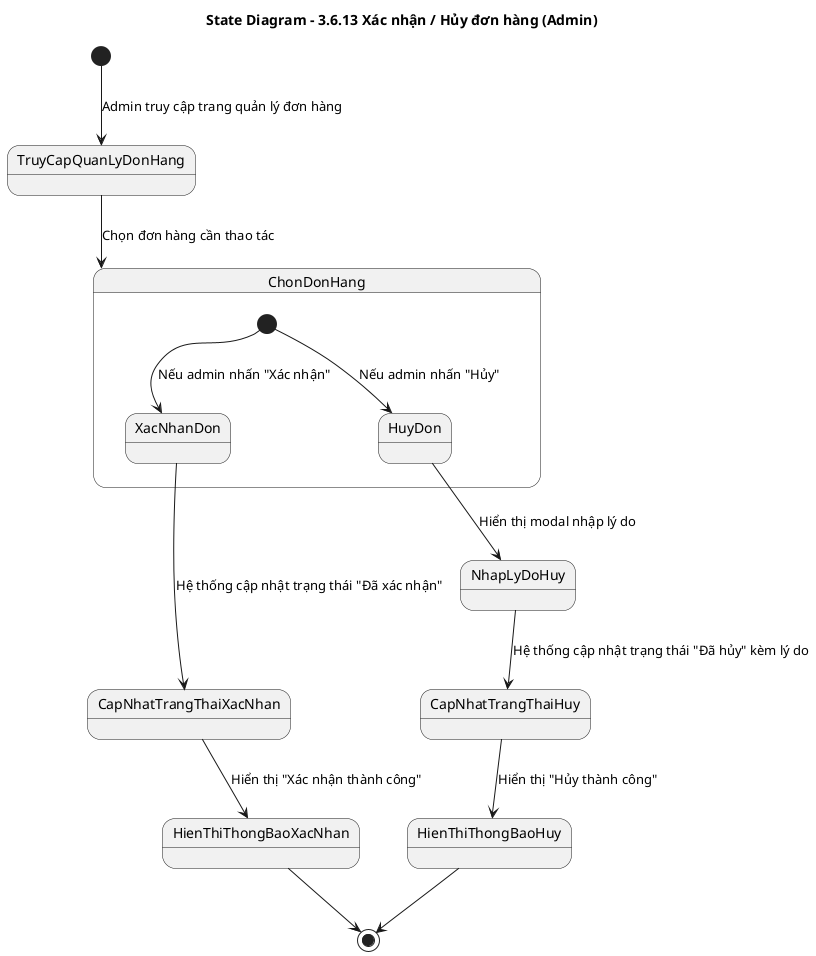 @startuml
title State Diagram – 3.6.13 Xác nhận / Hủy đơn hàng (Admin)

[*] --> TruyCapQuanLyDonHang : Admin truy cập trang quản lý đơn hàng

TruyCapQuanLyDonHang --> ChonDonHang : Chọn đơn hàng cần thao tác

state ChonDonHang {
  [*] --> XacNhanDon : Nếu admin nhấn "Xác nhận"
  [*] --> HuyDon : Nếu admin nhấn "Hủy"
}

'=== Xác nhận đơn ===
XacNhanDon --> CapNhatTrangThaiXacNhan : Hệ thống cập nhật trạng thái "Đã xác nhận"
CapNhatTrangThaiXacNhan --> HienThiThongBaoXacNhan : Hiển thị "Xác nhận thành công"
HienThiThongBaoXacNhan --> [*]

'=== Hủy đơn ===
HuyDon --> NhapLyDoHuy : Hiển thị modal nhập lý do
NhapLyDoHuy --> CapNhatTrangThaiHuy : Hệ thống cập nhật trạng thái "Đã hủy" kèm lý do
CapNhatTrangThaiHuy --> HienThiThongBaoHuy : Hiển thị "Hủy thành công"
HienThiThongBaoHuy --> [*]

@enduml
